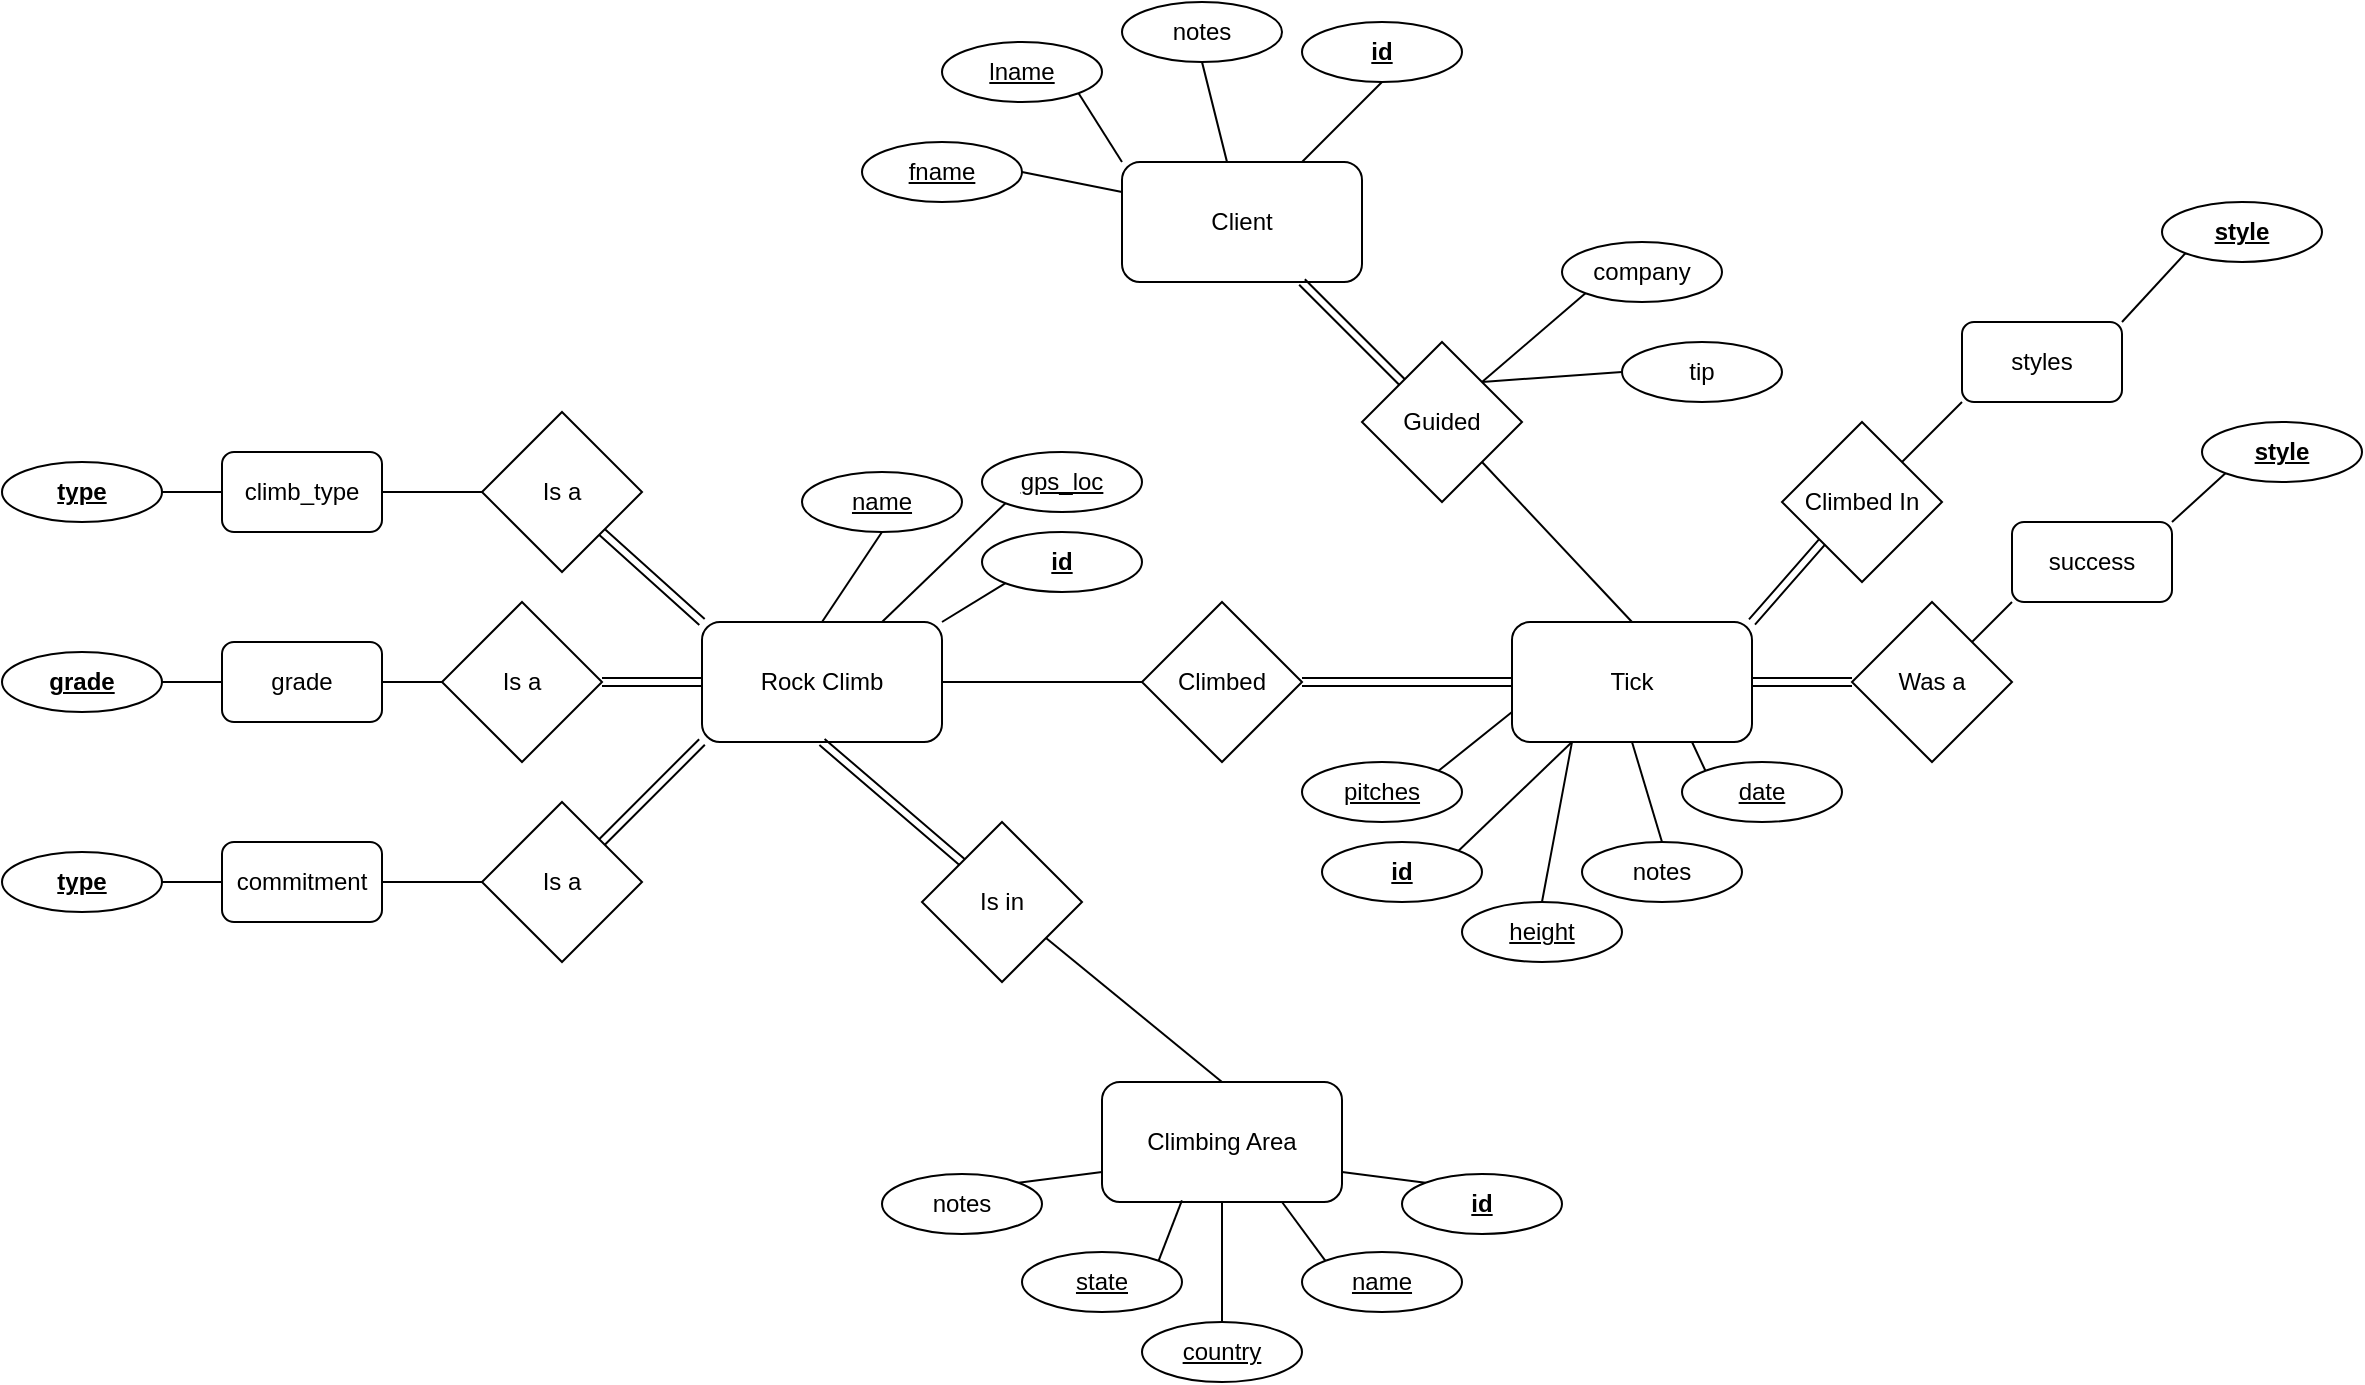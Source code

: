 <mxfile version="26.2.13">
  <diagram name="Page-1" id="pjIAJg9LlEnU3sIg5jWa">
    <mxGraphModel dx="1894" dy="1643" grid="1" gridSize="10" guides="1" tooltips="1" connect="1" arrows="1" fold="1" page="1" pageScale="1" pageWidth="850" pageHeight="1100" math="0" shadow="0">
      <root>
        <mxCell id="0" />
        <mxCell id="1" parent="0" />
        <mxCell id="u381FBx-pdc-xnCqStG9-1" value="Tick" style="rounded=1;whiteSpace=wrap;html=1;" parent="1" vertex="1">
          <mxGeometry x="365" y="220" width="120" height="60" as="geometry" />
        </mxCell>
        <mxCell id="u381FBx-pdc-xnCqStG9-2" value="Climbing Area" style="rounded=1;whiteSpace=wrap;html=1;" parent="1" vertex="1">
          <mxGeometry x="160" y="450" width="120" height="60" as="geometry" />
        </mxCell>
        <mxCell id="u381FBx-pdc-xnCqStG9-3" value="Rock Climb" style="rounded=1;whiteSpace=wrap;html=1;" parent="1" vertex="1">
          <mxGeometry x="-40" y="220" width="120" height="60" as="geometry" />
        </mxCell>
        <mxCell id="u381FBx-pdc-xnCqStG9-4" value="Climbed" style="rhombus;whiteSpace=wrap;html=1;" parent="1" vertex="1">
          <mxGeometry x="180" y="210" width="80" height="80" as="geometry" />
        </mxCell>
        <mxCell id="u381FBx-pdc-xnCqStG9-5" value="Is in" style="rhombus;whiteSpace=wrap;html=1;" parent="1" vertex="1">
          <mxGeometry x="70" y="320" width="80" height="80" as="geometry" />
        </mxCell>
        <mxCell id="u381FBx-pdc-xnCqStG9-7" value="" style="endArrow=none;html=1;rounded=0;exitX=1;exitY=0.5;exitDx=0;exitDy=0;entryX=0;entryY=0.5;entryDx=0;entryDy=0;" parent="1" source="u381FBx-pdc-xnCqStG9-3" target="u381FBx-pdc-xnCqStG9-4" edge="1">
          <mxGeometry width="50" height="50" relative="1" as="geometry">
            <mxPoint x="400" y="300" as="sourcePoint" />
            <mxPoint x="450" y="250" as="targetPoint" />
          </mxGeometry>
        </mxCell>
        <mxCell id="u381FBx-pdc-xnCqStG9-8" value="" style="endArrow=none;html=1;rounded=0;exitX=0.5;exitY=0;exitDx=0;exitDy=0;" parent="1" source="u381FBx-pdc-xnCqStG9-2" target="u381FBx-pdc-xnCqStG9-5" edge="1">
          <mxGeometry width="50" height="50" relative="1" as="geometry">
            <mxPoint x="230" y="460" as="sourcePoint" />
            <mxPoint x="315" y="390" as="targetPoint" />
          </mxGeometry>
        </mxCell>
        <mxCell id="u381FBx-pdc-xnCqStG9-10" value="&lt;u style=&quot;&quot;&gt;name&lt;/u&gt;" style="ellipse;whiteSpace=wrap;html=1;fontStyle=0" parent="1" vertex="1">
          <mxGeometry x="10" y="145" width="80" height="30" as="geometry" />
        </mxCell>
        <mxCell id="u381FBx-pdc-xnCqStG9-12" value="&lt;u&gt;height&lt;/u&gt;" style="ellipse;whiteSpace=wrap;html=1;" parent="1" vertex="1">
          <mxGeometry x="340" y="360" width="80" height="30" as="geometry" />
        </mxCell>
        <mxCell id="u381FBx-pdc-xnCqStG9-14" value="&lt;u&gt;gps_loc&lt;/u&gt;" style="ellipse;whiteSpace=wrap;html=1;" parent="1" vertex="1">
          <mxGeometry x="100" y="135" width="80" height="30" as="geometry" />
        </mxCell>
        <mxCell id="u381FBx-pdc-xnCqStG9-15" value="&lt;u&gt;state&lt;/u&gt;" style="ellipse;whiteSpace=wrap;html=1;" parent="1" vertex="1">
          <mxGeometry x="120" y="535" width="80" height="30" as="geometry" />
        </mxCell>
        <mxCell id="u381FBx-pdc-xnCqStG9-16" value="&lt;u&gt;country&lt;/u&gt;" style="ellipse;whiteSpace=wrap;html=1;" parent="1" vertex="1">
          <mxGeometry x="180" y="570" width="80" height="30" as="geometry" />
        </mxCell>
        <mxCell id="u381FBx-pdc-xnCqStG9-18" value="&lt;u&gt;date&lt;/u&gt;" style="ellipse;whiteSpace=wrap;html=1;" parent="1" vertex="1">
          <mxGeometry x="450" y="290" width="80" height="30" as="geometry" />
        </mxCell>
        <mxCell id="u381FBx-pdc-xnCqStG9-19" value="notes" style="ellipse;whiteSpace=wrap;html=1;" parent="1" vertex="1">
          <mxGeometry x="400" y="330" width="80" height="30" as="geometry" />
        </mxCell>
        <mxCell id="u381FBx-pdc-xnCqStG9-22" value="" style="endArrow=none;html=1;rounded=0;entryX=0.5;entryY=0;entryDx=0;entryDy=0;exitX=0.5;exitY=1;exitDx=0;exitDy=0;" parent="1" source="u381FBx-pdc-xnCqStG9-2" target="u381FBx-pdc-xnCqStG9-16" edge="1">
          <mxGeometry width="50" height="50" relative="1" as="geometry">
            <mxPoint x="290" y="370" as="sourcePoint" />
            <mxPoint x="340" y="320" as="targetPoint" />
          </mxGeometry>
        </mxCell>
        <mxCell id="u381FBx-pdc-xnCqStG9-23" value="" style="endArrow=none;html=1;rounded=0;entryX=0.333;entryY=0.987;entryDx=0;entryDy=0;exitX=1;exitY=0;exitDx=0;exitDy=0;entryPerimeter=0;" parent="1" source="u381FBx-pdc-xnCqStG9-15" target="u381FBx-pdc-xnCqStG9-2" edge="1">
          <mxGeometry width="50" height="50" relative="1" as="geometry">
            <mxPoint x="290" y="370" as="sourcePoint" />
            <mxPoint x="340" y="320" as="targetPoint" />
          </mxGeometry>
        </mxCell>
        <mxCell id="u381FBx-pdc-xnCqStG9-24" value="" style="endArrow=none;html=1;rounded=0;entryX=0.75;entryY=0;entryDx=0;entryDy=0;exitX=0;exitY=1;exitDx=0;exitDy=0;" parent="1" source="u381FBx-pdc-xnCqStG9-14" target="u381FBx-pdc-xnCqStG9-3" edge="1">
          <mxGeometry width="50" height="50" relative="1" as="geometry">
            <mxPoint x="290" y="370" as="sourcePoint" />
            <mxPoint x="340" y="320" as="targetPoint" />
          </mxGeometry>
        </mxCell>
        <mxCell id="u381FBx-pdc-xnCqStG9-25" value="" style="endArrow=none;html=1;rounded=0;entryX=0.5;entryY=0;entryDx=0;entryDy=0;exitX=0.25;exitY=1;exitDx=0;exitDy=0;" parent="1" source="u381FBx-pdc-xnCqStG9-1" target="u381FBx-pdc-xnCqStG9-12" edge="1">
          <mxGeometry width="50" height="50" relative="1" as="geometry">
            <mxPoint x="290" y="370" as="sourcePoint" />
            <mxPoint x="340" y="320" as="targetPoint" />
          </mxGeometry>
        </mxCell>
        <mxCell id="u381FBx-pdc-xnCqStG9-27" value="" style="endArrow=none;html=1;rounded=0;entryX=0.5;entryY=0;entryDx=0;entryDy=0;exitX=0.5;exitY=1;exitDx=0;exitDy=0;" parent="1" source="u381FBx-pdc-xnCqStG9-1" target="u381FBx-pdc-xnCqStG9-19" edge="1">
          <mxGeometry width="50" height="50" relative="1" as="geometry">
            <mxPoint x="290" y="370" as="sourcePoint" />
            <mxPoint x="340" y="320" as="targetPoint" />
          </mxGeometry>
        </mxCell>
        <mxCell id="u381FBx-pdc-xnCqStG9-28" value="" style="endArrow=none;html=1;rounded=0;entryX=0;entryY=0;entryDx=0;entryDy=0;exitX=0.75;exitY=1;exitDx=0;exitDy=0;" parent="1" source="u381FBx-pdc-xnCqStG9-1" target="u381FBx-pdc-xnCqStG9-18" edge="1">
          <mxGeometry width="50" height="50" relative="1" as="geometry">
            <mxPoint x="290" y="370" as="sourcePoint" />
            <mxPoint x="340" y="320" as="targetPoint" />
          </mxGeometry>
        </mxCell>
        <mxCell id="u381FBx-pdc-xnCqStG9-31" value="" style="endArrow=none;html=1;rounded=0;entryX=0.5;entryY=1;entryDx=0;entryDy=0;exitX=0.5;exitY=0;exitDx=0;exitDy=0;" parent="1" source="u381FBx-pdc-xnCqStG9-3" target="u381FBx-pdc-xnCqStG9-10" edge="1">
          <mxGeometry width="50" height="50" relative="1" as="geometry">
            <mxPoint x="290" y="370" as="sourcePoint" />
            <mxPoint x="340" y="320" as="targetPoint" />
          </mxGeometry>
        </mxCell>
        <mxCell id="mjaT7q6N7JUvEXdUwdz3-1" value="Client" style="rounded=1;whiteSpace=wrap;html=1;" parent="1" vertex="1">
          <mxGeometry x="170" y="-10" width="120" height="60" as="geometry" />
        </mxCell>
        <mxCell id="mjaT7q6N7JUvEXdUwdz3-2" value="Guided" style="rhombus;whiteSpace=wrap;html=1;" parent="1" vertex="1">
          <mxGeometry x="290" y="80" width="80" height="80" as="geometry" />
        </mxCell>
        <mxCell id="mjaT7q6N7JUvEXdUwdz3-4" value="&lt;u&gt;&lt;span style=&quot;font-weight: normal;&quot;&gt;lname&lt;/span&gt;&lt;/u&gt;" style="ellipse;whiteSpace=wrap;html=1;fontStyle=1" parent="1" vertex="1">
          <mxGeometry x="80" y="-70" width="80" height="30" as="geometry" />
        </mxCell>
        <mxCell id="mjaT7q6N7JUvEXdUwdz3-5" value="&lt;u&gt;fname&lt;/u&gt;" style="ellipse;whiteSpace=wrap;html=1;" parent="1" vertex="1">
          <mxGeometry x="40" y="-20" width="80" height="30" as="geometry" />
        </mxCell>
        <mxCell id="mjaT7q6N7JUvEXdUwdz3-6" value="notes" style="ellipse;whiteSpace=wrap;html=1;" parent="1" vertex="1">
          <mxGeometry x="170" y="-90" width="80" height="30" as="geometry" />
        </mxCell>
        <mxCell id="mjaT7q6N7JUvEXdUwdz3-7" value="" style="endArrow=none;html=1;rounded=0;entryX=0.5;entryY=1;entryDx=0;entryDy=0;" parent="1" source="mjaT7q6N7JUvEXdUwdz3-1" target="mjaT7q6N7JUvEXdUwdz3-6" edge="1">
          <mxGeometry width="50" height="50" relative="1" as="geometry">
            <mxPoint x="500" y="140" as="sourcePoint" />
            <mxPoint x="550" y="90" as="targetPoint" />
          </mxGeometry>
        </mxCell>
        <mxCell id="mjaT7q6N7JUvEXdUwdz3-8" value="" style="endArrow=none;html=1;rounded=0;entryX=1;entryY=0.5;entryDx=0;entryDy=0;exitX=0;exitY=0.25;exitDx=0;exitDy=0;" parent="1" source="mjaT7q6N7JUvEXdUwdz3-1" target="mjaT7q6N7JUvEXdUwdz3-5" edge="1">
          <mxGeometry width="50" height="50" relative="1" as="geometry">
            <mxPoint x="500" y="140" as="sourcePoint" />
            <mxPoint x="550" y="90" as="targetPoint" />
          </mxGeometry>
        </mxCell>
        <mxCell id="mjaT7q6N7JUvEXdUwdz3-9" value="" style="endArrow=none;html=1;rounded=0;entryX=1;entryY=1;entryDx=0;entryDy=0;exitX=0;exitY=0;exitDx=0;exitDy=0;" parent="1" source="mjaT7q6N7JUvEXdUwdz3-1" target="mjaT7q6N7JUvEXdUwdz3-4" edge="1">
          <mxGeometry width="50" height="50" relative="1" as="geometry">
            <mxPoint x="500" y="140" as="sourcePoint" />
            <mxPoint x="550" y="90" as="targetPoint" />
          </mxGeometry>
        </mxCell>
        <mxCell id="mjaT7q6N7JUvEXdUwdz3-10" value="" style="endArrow=none;html=1;rounded=0;exitX=1;exitY=1;exitDx=0;exitDy=0;entryX=0.5;entryY=0;entryDx=0;entryDy=0;" parent="1" source="mjaT7q6N7JUvEXdUwdz3-2" target="u381FBx-pdc-xnCqStG9-1" edge="1">
          <mxGeometry width="50" height="50" relative="1" as="geometry">
            <mxPoint x="270" y="60" as="sourcePoint" />
            <mxPoint x="320" y="110" as="targetPoint" />
          </mxGeometry>
        </mxCell>
        <mxCell id="mjaT7q6N7JUvEXdUwdz3-11" value="" style="shape=link;html=1;rounded=0;exitX=1;exitY=0.5;exitDx=0;exitDy=0;entryX=0;entryY=0.5;entryDx=0;entryDy=0;" parent="1" source="u381FBx-pdc-xnCqStG9-4" target="u381FBx-pdc-xnCqStG9-1" edge="1">
          <mxGeometry width="100" relative="1" as="geometry">
            <mxPoint x="250" y="270" as="sourcePoint" />
            <mxPoint x="350" y="270" as="targetPoint" />
          </mxGeometry>
        </mxCell>
        <mxCell id="mjaT7q6N7JUvEXdUwdz3-12" value="" style="shape=link;html=1;rounded=0;exitX=0.75;exitY=1;exitDx=0;exitDy=0;entryX=0;entryY=0;entryDx=0;entryDy=0;" parent="1" source="mjaT7q6N7JUvEXdUwdz3-1" target="mjaT7q6N7JUvEXdUwdz3-2" edge="1">
          <mxGeometry width="100" relative="1" as="geometry">
            <mxPoint x="270" y="260" as="sourcePoint" />
            <mxPoint x="375" y="260" as="targetPoint" />
          </mxGeometry>
        </mxCell>
        <mxCell id="mjaT7q6N7JUvEXdUwdz3-13" value="" style="shape=link;html=1;rounded=0;exitX=0.5;exitY=1;exitDx=0;exitDy=0;entryX=0;entryY=0;entryDx=0;entryDy=0;" parent="1" source="u381FBx-pdc-xnCqStG9-3" target="u381FBx-pdc-xnCqStG9-5" edge="1">
          <mxGeometry width="100" relative="1" as="geometry">
            <mxPoint x="270" y="260" as="sourcePoint" />
            <mxPoint x="375" y="260" as="targetPoint" />
          </mxGeometry>
        </mxCell>
        <mxCell id="mjaT7q6N7JUvEXdUwdz3-15" value="tip" style="ellipse;whiteSpace=wrap;html=1;" parent="1" vertex="1">
          <mxGeometry x="420" y="80" width="80" height="30" as="geometry" />
        </mxCell>
        <mxCell id="mjaT7q6N7JUvEXdUwdz3-16" value="" style="endArrow=none;html=1;rounded=0;entryX=0;entryY=0.5;entryDx=0;entryDy=0;exitX=1;exitY=0;exitDx=0;exitDy=0;" parent="1" source="mjaT7q6N7JUvEXdUwdz3-2" target="mjaT7q6N7JUvEXdUwdz3-15" edge="1">
          <mxGeometry width="50" height="50" relative="1" as="geometry">
            <mxPoint x="323" y="-10" as="sourcePoint" />
            <mxPoint x="650" y="90" as="targetPoint" />
          </mxGeometry>
        </mxCell>
        <mxCell id="mjaT7q6N7JUvEXdUwdz3-17" value="company" style="ellipse;whiteSpace=wrap;html=1;" parent="1" vertex="1">
          <mxGeometry x="390" y="30" width="80" height="30" as="geometry" />
        </mxCell>
        <mxCell id="mjaT7q6N7JUvEXdUwdz3-18" value="" style="endArrow=none;html=1;rounded=0;entryX=0;entryY=1;entryDx=0;entryDy=0;exitX=1;exitY=0;exitDx=0;exitDy=0;" parent="1" source="mjaT7q6N7JUvEXdUwdz3-2" target="mjaT7q6N7JUvEXdUwdz3-17" edge="1">
          <mxGeometry width="50" height="50" relative="1" as="geometry">
            <mxPoint x="340" y="70" as="sourcePoint" />
            <mxPoint x="620" y="40" as="targetPoint" />
          </mxGeometry>
        </mxCell>
        <mxCell id="fCK1g3QAWOQ6e0jzwl2X-3" value="&lt;span style=&quot;font-weight: normal;&quot;&gt;&lt;u&gt;name&lt;/u&gt;&lt;/span&gt;" style="ellipse;whiteSpace=wrap;html=1;fontStyle=1" parent="1" vertex="1">
          <mxGeometry x="260" y="535" width="80" height="30" as="geometry" />
        </mxCell>
        <mxCell id="fCK1g3QAWOQ6e0jzwl2X-4" value="" style="endArrow=none;html=1;rounded=0;entryX=0;entryY=0;entryDx=0;entryDy=0;exitX=0.75;exitY=1;exitDx=0;exitDy=0;" parent="1" source="u381FBx-pdc-xnCqStG9-2" target="fCK1g3QAWOQ6e0jzwl2X-3" edge="1">
          <mxGeometry width="50" height="50" relative="1" as="geometry">
            <mxPoint x="300" y="475" as="sourcePoint" />
            <mxPoint x="420" y="285" as="targetPoint" />
          </mxGeometry>
        </mxCell>
        <mxCell id="fCK1g3QAWOQ6e0jzwl2X-5" value="&lt;u&gt;&lt;b&gt;id&lt;/b&gt;&lt;/u&gt;" style="ellipse;whiteSpace=wrap;html=1;" parent="1" vertex="1">
          <mxGeometry x="270" y="330" width="80" height="30" as="geometry" />
        </mxCell>
        <mxCell id="fCK1g3QAWOQ6e0jzwl2X-6" value="" style="endArrow=none;html=1;rounded=0;entryX=1;entryY=0;entryDx=0;entryDy=0;exitX=0.25;exitY=1;exitDx=0;exitDy=0;" parent="1" source="u381FBx-pdc-xnCqStG9-1" target="fCK1g3QAWOQ6e0jzwl2X-5" edge="1">
          <mxGeometry width="50" height="50" relative="1" as="geometry">
            <mxPoint x="390" y="290" as="sourcePoint" />
            <mxPoint x="245" y="330" as="targetPoint" />
          </mxGeometry>
        </mxCell>
        <mxCell id="fCK1g3QAWOQ6e0jzwl2X-7" value="&lt;u&gt;pitches&lt;/u&gt;" style="ellipse;whiteSpace=wrap;html=1;" parent="1" vertex="1">
          <mxGeometry x="260" y="290" width="80" height="30" as="geometry" />
        </mxCell>
        <mxCell id="fCK1g3QAWOQ6e0jzwl2X-8" value="" style="endArrow=none;html=1;rounded=0;entryX=1;entryY=0;entryDx=0;entryDy=0;exitX=0;exitY=0.75;exitDx=0;exitDy=0;" parent="1" source="u381FBx-pdc-xnCqStG9-1" target="fCK1g3QAWOQ6e0jzwl2X-7" edge="1">
          <mxGeometry width="50" height="50" relative="1" as="geometry">
            <mxPoint x="360" y="350" as="sourcePoint" />
            <mxPoint x="215" y="450" as="targetPoint" />
          </mxGeometry>
        </mxCell>
        <mxCell id="Vq4revZP997IAZp1gWe8-1" value="notes" style="ellipse;whiteSpace=wrap;html=1;" parent="1" vertex="1">
          <mxGeometry x="50" y="496" width="80" height="30" as="geometry" />
        </mxCell>
        <mxCell id="Vq4revZP997IAZp1gWe8-2" value="" style="endArrow=none;html=1;rounded=0;entryX=0;entryY=0.75;entryDx=0;entryDy=0;exitX=1;exitY=0;exitDx=0;exitDy=0;" parent="1" source="Vq4revZP997IAZp1gWe8-1" target="u381FBx-pdc-xnCqStG9-2" edge="1">
          <mxGeometry width="50" height="50" relative="1" as="geometry">
            <mxPoint x="220" y="331" as="sourcePoint" />
            <mxPoint x="130" y="470" as="targetPoint" />
          </mxGeometry>
        </mxCell>
        <mxCell id="DVMkECVBWYwaIGz7BZdw-1" value="&lt;b style=&quot;&quot;&gt;&lt;u&gt;id&lt;/u&gt;&lt;/b&gt;" style="ellipse;whiteSpace=wrap;html=1;" vertex="1" parent="1">
          <mxGeometry x="260" y="-80" width="80" height="30" as="geometry" />
        </mxCell>
        <mxCell id="DVMkECVBWYwaIGz7BZdw-2" value="" style="endArrow=none;html=1;rounded=0;entryX=0.5;entryY=1;entryDx=0;entryDy=0;exitX=0.75;exitY=0;exitDx=0;exitDy=0;" edge="1" parent="1" target="DVMkECVBWYwaIGz7BZdw-1" source="mjaT7q6N7JUvEXdUwdz3-1">
          <mxGeometry width="50" height="50" relative="1" as="geometry">
            <mxPoint x="390" y="-55" as="sourcePoint" />
            <mxPoint x="770" y="30" as="targetPoint" />
          </mxGeometry>
        </mxCell>
        <mxCell id="DVMkECVBWYwaIGz7BZdw-3" value="&lt;b&gt;&lt;u&gt;id&lt;/u&gt;&lt;/b&gt;" style="ellipse;whiteSpace=wrap;html=1;" vertex="1" parent="1">
          <mxGeometry x="100" y="175" width="80" height="30" as="geometry" />
        </mxCell>
        <mxCell id="DVMkECVBWYwaIGz7BZdw-4" value="" style="endArrow=none;html=1;rounded=0;entryX=0;entryY=1;entryDx=0;entryDy=0;exitX=1;exitY=0;exitDx=0;exitDy=0;" edge="1" parent="1" target="DVMkECVBWYwaIGz7BZdw-3" source="u381FBx-pdc-xnCqStG9-3">
          <mxGeometry width="50" height="50" relative="1" as="geometry">
            <mxPoint x="103" y="220" as="sourcePoint" />
            <mxPoint x="430" y="320" as="targetPoint" />
          </mxGeometry>
        </mxCell>
        <mxCell id="DVMkECVBWYwaIGz7BZdw-5" value="&lt;u style=&quot;&quot;&gt;id&lt;/u&gt;" style="ellipse;whiteSpace=wrap;html=1;fontStyle=1" vertex="1" parent="1">
          <mxGeometry x="310" y="496" width="80" height="30" as="geometry" />
        </mxCell>
        <mxCell id="DVMkECVBWYwaIGz7BZdw-6" value="" style="endArrow=none;html=1;rounded=0;entryX=0;entryY=0;entryDx=0;entryDy=0;exitX=1;exitY=0.75;exitDx=0;exitDy=0;" edge="1" parent="1" target="DVMkECVBWYwaIGz7BZdw-5" source="u381FBx-pdc-xnCqStG9-2">
          <mxGeometry width="50" height="50" relative="1" as="geometry">
            <mxPoint x="300" y="471" as="sourcePoint" />
            <mxPoint x="470" y="246" as="targetPoint" />
          </mxGeometry>
        </mxCell>
        <mxCell id="DVMkECVBWYwaIGz7BZdw-7" value="Climbed In" style="rhombus;whiteSpace=wrap;html=1;" vertex="1" parent="1">
          <mxGeometry x="500" y="120" width="80" height="80" as="geometry" />
        </mxCell>
        <mxCell id="DVMkECVBWYwaIGz7BZdw-8" value="" style="shape=link;html=1;rounded=0;entryX=1;entryY=0;entryDx=0;entryDy=0;exitX=0;exitY=1;exitDx=0;exitDy=0;" edge="1" parent="1" source="DVMkECVBWYwaIGz7BZdw-7" target="u381FBx-pdc-xnCqStG9-1">
          <mxGeometry width="100" relative="1" as="geometry">
            <mxPoint x="300" y="290" as="sourcePoint" />
            <mxPoint x="400" y="290" as="targetPoint" />
          </mxGeometry>
        </mxCell>
        <mxCell id="DVMkECVBWYwaIGz7BZdw-9" value="styles" style="rounded=1;whiteSpace=wrap;html=1;" vertex="1" parent="1">
          <mxGeometry x="590" y="70" width="80" height="40" as="geometry" />
        </mxCell>
        <mxCell id="DVMkECVBWYwaIGz7BZdw-10" value="" style="endArrow=none;html=1;rounded=0;exitX=1;exitY=0;exitDx=0;exitDy=0;entryX=0;entryY=1;entryDx=0;entryDy=0;" edge="1" parent="1" source="DVMkECVBWYwaIGz7BZdw-7" target="DVMkECVBWYwaIGz7BZdw-9">
          <mxGeometry width="50" height="50" relative="1" as="geometry">
            <mxPoint x="550" y="110" as="sourcePoint" />
            <mxPoint x="600" y="60" as="targetPoint" />
          </mxGeometry>
        </mxCell>
        <mxCell id="DVMkECVBWYwaIGz7BZdw-11" value="&lt;b&gt;&lt;u&gt;style&lt;/u&gt;&lt;/b&gt;" style="ellipse;whiteSpace=wrap;html=1;" vertex="1" parent="1">
          <mxGeometry x="690" y="10" width="80" height="30" as="geometry" />
        </mxCell>
        <mxCell id="DVMkECVBWYwaIGz7BZdw-12" value="" style="endArrow=none;html=1;rounded=0;entryX=0;entryY=1;entryDx=0;entryDy=0;exitX=0.75;exitY=0;exitDx=0;exitDy=0;" edge="1" parent="1" target="DVMkECVBWYwaIGz7BZdw-11">
          <mxGeometry width="50" height="50" relative="1" as="geometry">
            <mxPoint x="670" y="70" as="sourcePoint" />
            <mxPoint x="1180" y="110" as="targetPoint" />
          </mxGeometry>
        </mxCell>
        <mxCell id="DVMkECVBWYwaIGz7BZdw-13" value="Was a" style="rhombus;whiteSpace=wrap;html=1;" vertex="1" parent="1">
          <mxGeometry x="535" y="210" width="80" height="80" as="geometry" />
        </mxCell>
        <mxCell id="DVMkECVBWYwaIGz7BZdw-14" value="" style="shape=link;html=1;rounded=0;entryX=1;entryY=0.5;entryDx=0;entryDy=0;exitX=0;exitY=0.5;exitDx=0;exitDy=0;" edge="1" parent="1" source="DVMkECVBWYwaIGz7BZdw-13" target="u381FBx-pdc-xnCqStG9-1">
          <mxGeometry width="100" relative="1" as="geometry">
            <mxPoint x="335" y="380" as="sourcePoint" />
            <mxPoint x="520" y="310" as="targetPoint" />
          </mxGeometry>
        </mxCell>
        <mxCell id="DVMkECVBWYwaIGz7BZdw-15" value="success" style="rounded=1;whiteSpace=wrap;html=1;" vertex="1" parent="1">
          <mxGeometry x="615" y="170" width="80" height="40" as="geometry" />
        </mxCell>
        <mxCell id="DVMkECVBWYwaIGz7BZdw-16" value="" style="endArrow=none;html=1;rounded=0;exitX=1;exitY=0;exitDx=0;exitDy=0;entryX=0;entryY=1;entryDx=0;entryDy=0;" edge="1" parent="1" source="DVMkECVBWYwaIGz7BZdw-13" target="DVMkECVBWYwaIGz7BZdw-15">
          <mxGeometry width="50" height="50" relative="1" as="geometry">
            <mxPoint x="585" y="200" as="sourcePoint" />
            <mxPoint x="635" y="150" as="targetPoint" />
          </mxGeometry>
        </mxCell>
        <mxCell id="DVMkECVBWYwaIGz7BZdw-17" value="&lt;b&gt;&lt;u&gt;style&lt;/u&gt;&lt;/b&gt;" style="ellipse;whiteSpace=wrap;html=1;" vertex="1" parent="1">
          <mxGeometry x="710" y="120" width="80" height="30" as="geometry" />
        </mxCell>
        <mxCell id="DVMkECVBWYwaIGz7BZdw-18" value="" style="endArrow=none;html=1;rounded=0;entryX=0;entryY=1;entryDx=0;entryDy=0;exitX=1;exitY=0;exitDx=0;exitDy=0;" edge="1" parent="1" target="DVMkECVBWYwaIGz7BZdw-17" source="DVMkECVBWYwaIGz7BZdw-15">
          <mxGeometry width="50" height="50" relative="1" as="geometry">
            <mxPoint x="705" y="160" as="sourcePoint" />
            <mxPoint x="1215" y="200" as="targetPoint" />
          </mxGeometry>
        </mxCell>
        <mxCell id="DVMkECVBWYwaIGz7BZdw-19" value="Is a" style="rhombus;whiteSpace=wrap;html=1;" vertex="1" parent="1">
          <mxGeometry x="-170" y="210" width="80" height="80" as="geometry" />
        </mxCell>
        <mxCell id="DVMkECVBWYwaIGz7BZdw-20" value="" style="shape=link;html=1;rounded=0;exitX=1;exitY=0.5;exitDx=0;exitDy=0;entryX=0;entryY=0.5;entryDx=0;entryDy=0;" edge="1" parent="1" source="DVMkECVBWYwaIGz7BZdw-19" target="u381FBx-pdc-xnCqStG9-3">
          <mxGeometry width="100" relative="1" as="geometry">
            <mxPoint x="130" y="230" as="sourcePoint" />
            <mxPoint x="-30" y="250" as="targetPoint" />
          </mxGeometry>
        </mxCell>
        <mxCell id="DVMkECVBWYwaIGz7BZdw-21" value="grade" style="rounded=1;whiteSpace=wrap;html=1;" vertex="1" parent="1">
          <mxGeometry x="-280" y="230" width="80" height="40" as="geometry" />
        </mxCell>
        <mxCell id="DVMkECVBWYwaIGz7BZdw-23" value="" style="endArrow=none;html=1;rounded=0;entryX=1;entryY=0.5;entryDx=0;entryDy=0;exitX=0;exitY=0.5;exitDx=0;exitDy=0;" edge="1" parent="1" source="DVMkECVBWYwaIGz7BZdw-21" target="DVMkECVBWYwaIGz7BZdw-26">
          <mxGeometry width="50" height="50" relative="1" as="geometry">
            <mxPoint x="160" y="260" as="sourcePoint" />
            <mxPoint x="210" y="210" as="targetPoint" />
          </mxGeometry>
        </mxCell>
        <mxCell id="DVMkECVBWYwaIGz7BZdw-24" value="" style="endArrow=none;html=1;rounded=0;entryX=1;entryY=0.5;entryDx=0;entryDy=0;exitX=0;exitY=0.5;exitDx=0;exitDy=0;" edge="1" parent="1" source="DVMkECVBWYwaIGz7BZdw-19" target="DVMkECVBWYwaIGz7BZdw-21">
          <mxGeometry width="50" height="50" relative="1" as="geometry">
            <mxPoint x="-240" y="370" as="sourcePoint" />
            <mxPoint x="-190" y="320" as="targetPoint" />
          </mxGeometry>
        </mxCell>
        <mxCell id="DVMkECVBWYwaIGz7BZdw-26" value="&lt;u&gt;&lt;b&gt;grade&lt;/b&gt;&lt;/u&gt;" style="ellipse;whiteSpace=wrap;html=1;" vertex="1" parent="1">
          <mxGeometry x="-390" y="235" width="80" height="30" as="geometry" />
        </mxCell>
        <mxCell id="DVMkECVBWYwaIGz7BZdw-27" value="Is a" style="rhombus;whiteSpace=wrap;html=1;" vertex="1" parent="1">
          <mxGeometry x="-150" y="310" width="80" height="80" as="geometry" />
        </mxCell>
        <mxCell id="DVMkECVBWYwaIGz7BZdw-28" value="" style="shape=link;html=1;rounded=0;exitX=0;exitY=1;exitDx=0;exitDy=0;entryX=1;entryY=0;entryDx=0;entryDy=0;" edge="1" parent="1" source="u381FBx-pdc-xnCqStG9-3" target="DVMkECVBWYwaIGz7BZdw-27">
          <mxGeometry width="100" relative="1" as="geometry">
            <mxPoint x="20" y="230" as="sourcePoint" />
            <mxPoint x="120" y="230" as="targetPoint" />
          </mxGeometry>
        </mxCell>
        <mxCell id="DVMkECVBWYwaIGz7BZdw-29" value="commitment" style="rounded=1;whiteSpace=wrap;html=1;" vertex="1" parent="1">
          <mxGeometry x="-280" y="330" width="80" height="40" as="geometry" />
        </mxCell>
        <mxCell id="DVMkECVBWYwaIGz7BZdw-30" value="" style="endArrow=none;html=1;rounded=0;entryX=1;entryY=0.5;entryDx=0;entryDy=0;exitX=0;exitY=0.5;exitDx=0;exitDy=0;" edge="1" parent="1" source="DVMkECVBWYwaIGz7BZdw-29" target="DVMkECVBWYwaIGz7BZdw-32">
          <mxGeometry width="50" height="50" relative="1" as="geometry">
            <mxPoint x="160" y="360" as="sourcePoint" />
            <mxPoint x="210" y="310" as="targetPoint" />
          </mxGeometry>
        </mxCell>
        <mxCell id="DVMkECVBWYwaIGz7BZdw-31" value="" style="endArrow=none;html=1;rounded=0;entryX=1;entryY=0.5;entryDx=0;entryDy=0;exitX=0;exitY=0.5;exitDx=0;exitDy=0;" edge="1" parent="1" target="DVMkECVBWYwaIGz7BZdw-29" source="DVMkECVBWYwaIGz7BZdw-27">
          <mxGeometry width="50" height="50" relative="1" as="geometry">
            <mxPoint x="-160" y="350" as="sourcePoint" />
            <mxPoint x="-180" y="420" as="targetPoint" />
          </mxGeometry>
        </mxCell>
        <mxCell id="DVMkECVBWYwaIGz7BZdw-32" value="&lt;u&gt;&lt;b&gt;type&lt;/b&gt;&lt;/u&gt;" style="ellipse;whiteSpace=wrap;html=1;" vertex="1" parent="1">
          <mxGeometry x="-390" y="335" width="80" height="30" as="geometry" />
        </mxCell>
        <mxCell id="DVMkECVBWYwaIGz7BZdw-33" value="Is a" style="rhombus;whiteSpace=wrap;html=1;" vertex="1" parent="1">
          <mxGeometry x="-150" y="115" width="80" height="80" as="geometry" />
        </mxCell>
        <mxCell id="DVMkECVBWYwaIGz7BZdw-34" value="climb_type" style="rounded=1;whiteSpace=wrap;html=1;" vertex="1" parent="1">
          <mxGeometry x="-280" y="135" width="80" height="40" as="geometry" />
        </mxCell>
        <mxCell id="DVMkECVBWYwaIGz7BZdw-35" value="" style="endArrow=none;html=1;rounded=0;entryX=1;entryY=0.5;entryDx=0;entryDy=0;exitX=0;exitY=0.5;exitDx=0;exitDy=0;" edge="1" parent="1" source="DVMkECVBWYwaIGz7BZdw-34" target="DVMkECVBWYwaIGz7BZdw-37">
          <mxGeometry width="50" height="50" relative="1" as="geometry">
            <mxPoint x="160" y="165" as="sourcePoint" />
            <mxPoint x="210" y="115" as="targetPoint" />
          </mxGeometry>
        </mxCell>
        <mxCell id="DVMkECVBWYwaIGz7BZdw-36" value="" style="endArrow=none;html=1;rounded=0;entryX=1;entryY=0.5;entryDx=0;entryDy=0;exitX=0;exitY=0.5;exitDx=0;exitDy=0;" edge="1" parent="1" source="DVMkECVBWYwaIGz7BZdw-33" target="DVMkECVBWYwaIGz7BZdw-34">
          <mxGeometry width="50" height="50" relative="1" as="geometry">
            <mxPoint x="-160" y="155" as="sourcePoint" />
            <mxPoint x="-180" y="225" as="targetPoint" />
          </mxGeometry>
        </mxCell>
        <mxCell id="DVMkECVBWYwaIGz7BZdw-37" value="&lt;u&gt;&lt;b&gt;type&lt;/b&gt;&lt;/u&gt;" style="ellipse;whiteSpace=wrap;html=1;" vertex="1" parent="1">
          <mxGeometry x="-390" y="140" width="80" height="30" as="geometry" />
        </mxCell>
        <mxCell id="DVMkECVBWYwaIGz7BZdw-38" value="" style="shape=link;html=1;rounded=0;exitX=1;exitY=1;exitDx=0;exitDy=0;entryX=0;entryY=0;entryDx=0;entryDy=0;" edge="1" parent="1" source="DVMkECVBWYwaIGz7BZdw-33" target="u381FBx-pdc-xnCqStG9-3">
          <mxGeometry width="100" relative="1" as="geometry">
            <mxPoint x="20" y="230" as="sourcePoint" />
            <mxPoint x="120" y="230" as="targetPoint" />
          </mxGeometry>
        </mxCell>
      </root>
    </mxGraphModel>
  </diagram>
</mxfile>
